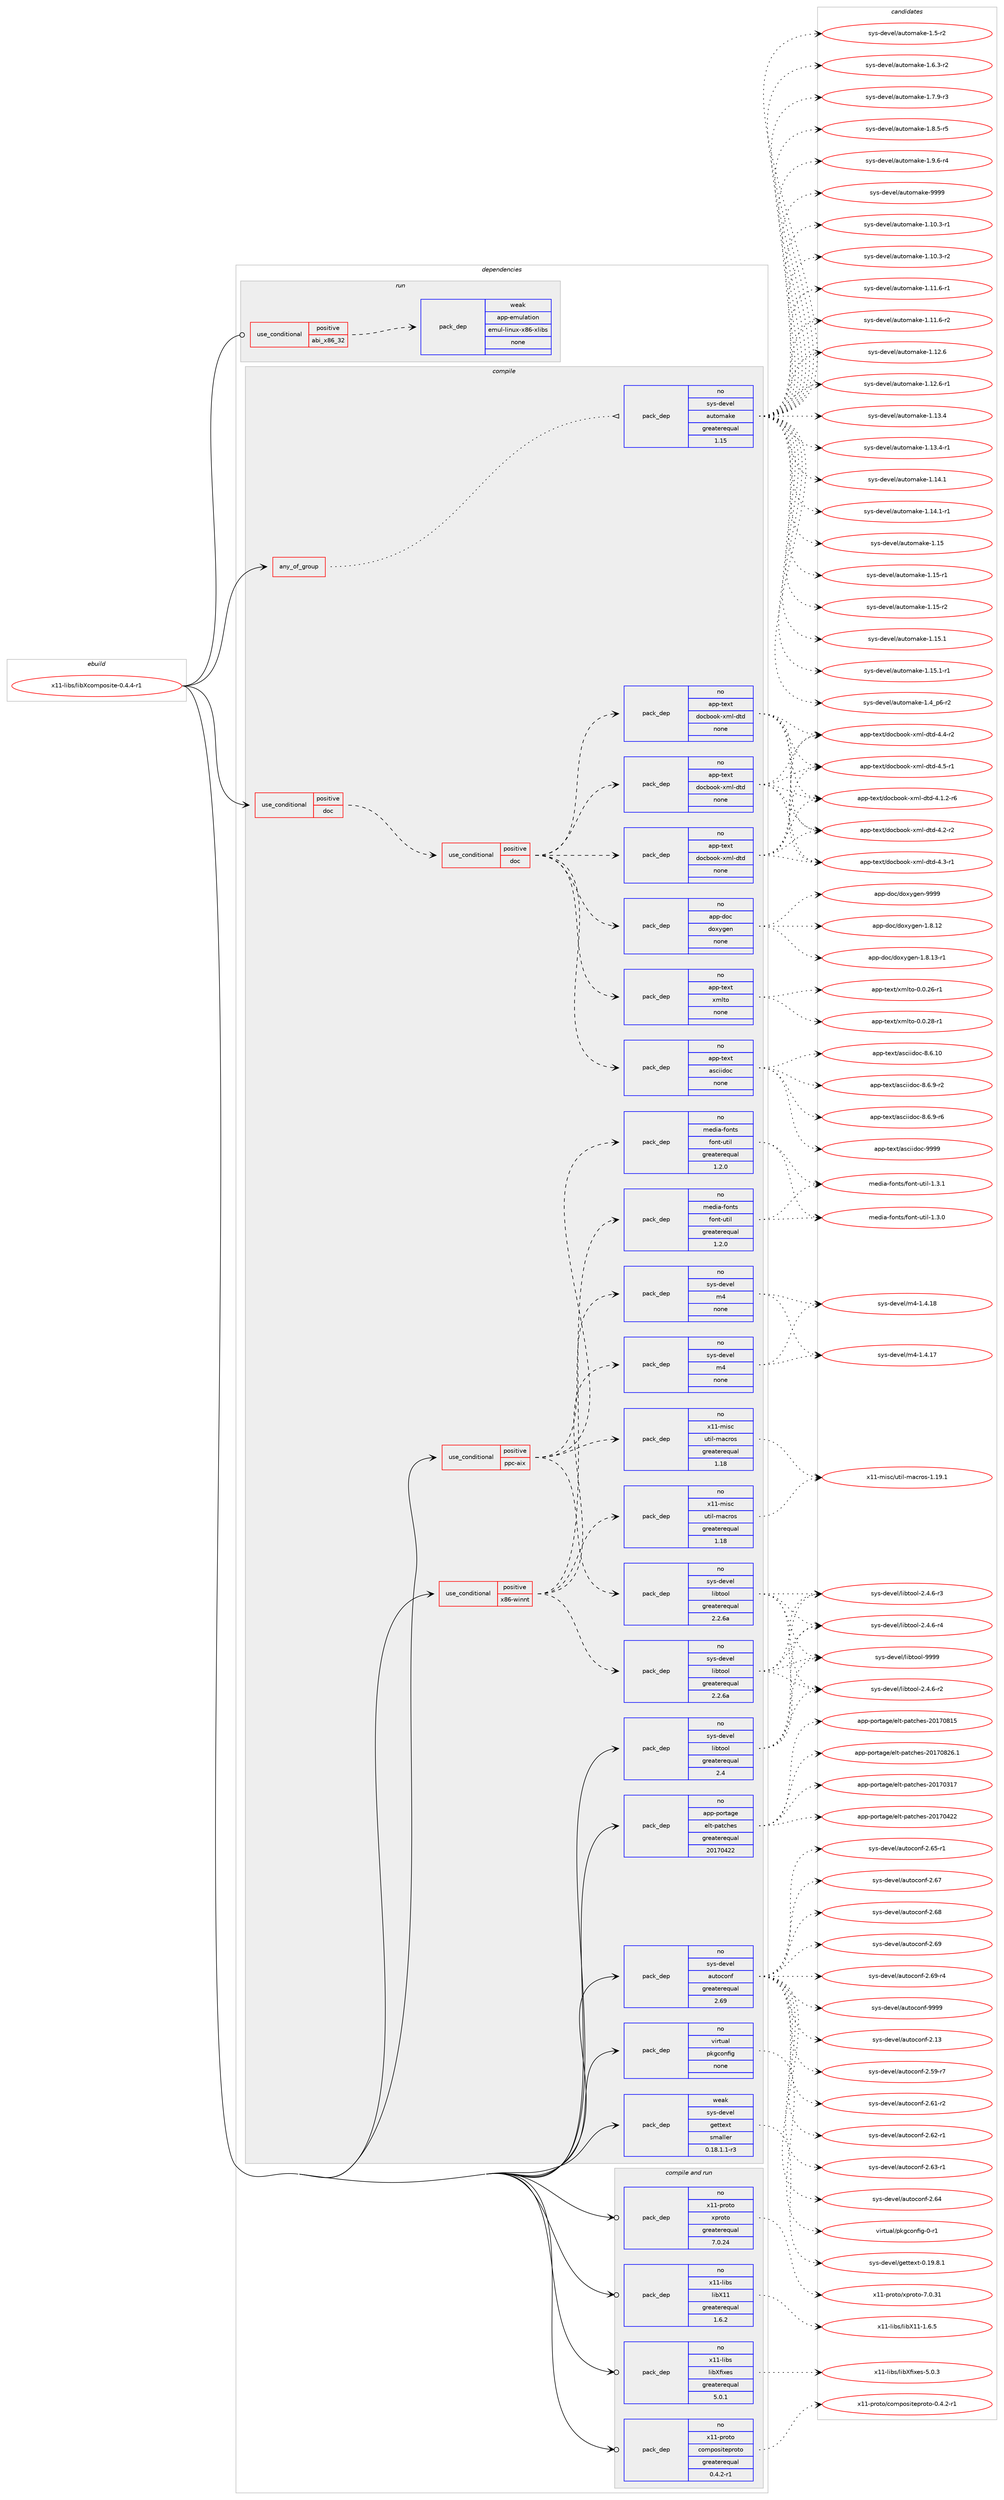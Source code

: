 digraph prolog {

# *************
# Graph options
# *************

newrank=true;
concentrate=true;
compound=true;
graph [rankdir=LR,fontname=Helvetica,fontsize=10,ranksep=1.5];#, ranksep=2.5, nodesep=0.2];
edge  [arrowhead=vee];
node  [fontname=Helvetica,fontsize=10];

# **********
# The ebuild
# **********

subgraph cluster_leftcol {
color=gray;
rank=same;
label=<<i>ebuild</i>>;
id [label="x11-libs/libXcomposite-0.4.4-r1", color=red, width=4, href="../x11-libs/libXcomposite-0.4.4-r1.svg"];
}

# ****************
# The dependencies
# ****************

subgraph cluster_midcol {
color=gray;
label=<<i>dependencies</i>>;
subgraph cluster_compile {
fillcolor="#eeeeee";
style=filled;
label=<<i>compile</i>>;
subgraph any9285 {
dependency517559 [label=<<TABLE BORDER="0" CELLBORDER="1" CELLSPACING="0" CELLPADDING="4"><TR><TD CELLPADDING="10">any_of_group</TD></TR></TABLE>>, shape=none, color=red];subgraph pack385539 {
dependency517560 [label=<<TABLE BORDER="0" CELLBORDER="1" CELLSPACING="0" CELLPADDING="4" WIDTH="220"><TR><TD ROWSPAN="6" CELLPADDING="30">pack_dep</TD></TR><TR><TD WIDTH="110">no</TD></TR><TR><TD>sys-devel</TD></TR><TR><TD>automake</TD></TR><TR><TD>greaterequal</TD></TR><TR><TD>1.15</TD></TR></TABLE>>, shape=none, color=blue];
}
dependency517559:e -> dependency517560:w [weight=20,style="dotted",arrowhead="oinv"];
}
id:e -> dependency517559:w [weight=20,style="solid",arrowhead="vee"];
subgraph cond122396 {
dependency517561 [label=<<TABLE BORDER="0" CELLBORDER="1" CELLSPACING="0" CELLPADDING="4"><TR><TD ROWSPAN="3" CELLPADDING="10">use_conditional</TD></TR><TR><TD>positive</TD></TR><TR><TD>doc</TD></TR></TABLE>>, shape=none, color=red];
subgraph cond122397 {
dependency517562 [label=<<TABLE BORDER="0" CELLBORDER="1" CELLSPACING="0" CELLPADDING="4"><TR><TD ROWSPAN="3" CELLPADDING="10">use_conditional</TD></TR><TR><TD>positive</TD></TR><TR><TD>doc</TD></TR></TABLE>>, shape=none, color=red];
subgraph pack385540 {
dependency517563 [label=<<TABLE BORDER="0" CELLBORDER="1" CELLSPACING="0" CELLPADDING="4" WIDTH="220"><TR><TD ROWSPAN="6" CELLPADDING="30">pack_dep</TD></TR><TR><TD WIDTH="110">no</TD></TR><TR><TD>app-text</TD></TR><TR><TD>asciidoc</TD></TR><TR><TD>none</TD></TR><TR><TD></TD></TR></TABLE>>, shape=none, color=blue];
}
dependency517562:e -> dependency517563:w [weight=20,style="dashed",arrowhead="vee"];
subgraph pack385541 {
dependency517564 [label=<<TABLE BORDER="0" CELLBORDER="1" CELLSPACING="0" CELLPADDING="4" WIDTH="220"><TR><TD ROWSPAN="6" CELLPADDING="30">pack_dep</TD></TR><TR><TD WIDTH="110">no</TD></TR><TR><TD>app-text</TD></TR><TR><TD>xmlto</TD></TR><TR><TD>none</TD></TR><TR><TD></TD></TR></TABLE>>, shape=none, color=blue];
}
dependency517562:e -> dependency517564:w [weight=20,style="dashed",arrowhead="vee"];
subgraph pack385542 {
dependency517565 [label=<<TABLE BORDER="0" CELLBORDER="1" CELLSPACING="0" CELLPADDING="4" WIDTH="220"><TR><TD ROWSPAN="6" CELLPADDING="30">pack_dep</TD></TR><TR><TD WIDTH="110">no</TD></TR><TR><TD>app-doc</TD></TR><TR><TD>doxygen</TD></TR><TR><TD>none</TD></TR><TR><TD></TD></TR></TABLE>>, shape=none, color=blue];
}
dependency517562:e -> dependency517565:w [weight=20,style="dashed",arrowhead="vee"];
subgraph pack385543 {
dependency517566 [label=<<TABLE BORDER="0" CELLBORDER="1" CELLSPACING="0" CELLPADDING="4" WIDTH="220"><TR><TD ROWSPAN="6" CELLPADDING="30">pack_dep</TD></TR><TR><TD WIDTH="110">no</TD></TR><TR><TD>app-text</TD></TR><TR><TD>docbook-xml-dtd</TD></TR><TR><TD>none</TD></TR><TR><TD></TD></TR></TABLE>>, shape=none, color=blue];
}
dependency517562:e -> dependency517566:w [weight=20,style="dashed",arrowhead="vee"];
subgraph pack385544 {
dependency517567 [label=<<TABLE BORDER="0" CELLBORDER="1" CELLSPACING="0" CELLPADDING="4" WIDTH="220"><TR><TD ROWSPAN="6" CELLPADDING="30">pack_dep</TD></TR><TR><TD WIDTH="110">no</TD></TR><TR><TD>app-text</TD></TR><TR><TD>docbook-xml-dtd</TD></TR><TR><TD>none</TD></TR><TR><TD></TD></TR></TABLE>>, shape=none, color=blue];
}
dependency517562:e -> dependency517567:w [weight=20,style="dashed",arrowhead="vee"];
subgraph pack385545 {
dependency517568 [label=<<TABLE BORDER="0" CELLBORDER="1" CELLSPACING="0" CELLPADDING="4" WIDTH="220"><TR><TD ROWSPAN="6" CELLPADDING="30">pack_dep</TD></TR><TR><TD WIDTH="110">no</TD></TR><TR><TD>app-text</TD></TR><TR><TD>docbook-xml-dtd</TD></TR><TR><TD>none</TD></TR><TR><TD></TD></TR></TABLE>>, shape=none, color=blue];
}
dependency517562:e -> dependency517568:w [weight=20,style="dashed",arrowhead="vee"];
}
dependency517561:e -> dependency517562:w [weight=20,style="dashed",arrowhead="vee"];
}
id:e -> dependency517561:w [weight=20,style="solid",arrowhead="vee"];
subgraph cond122398 {
dependency517569 [label=<<TABLE BORDER="0" CELLBORDER="1" CELLSPACING="0" CELLPADDING="4"><TR><TD ROWSPAN="3" CELLPADDING="10">use_conditional</TD></TR><TR><TD>positive</TD></TR><TR><TD>ppc-aix</TD></TR></TABLE>>, shape=none, color=red];
subgraph pack385546 {
dependency517570 [label=<<TABLE BORDER="0" CELLBORDER="1" CELLSPACING="0" CELLPADDING="4" WIDTH="220"><TR><TD ROWSPAN="6" CELLPADDING="30">pack_dep</TD></TR><TR><TD WIDTH="110">no</TD></TR><TR><TD>sys-devel</TD></TR><TR><TD>libtool</TD></TR><TR><TD>greaterequal</TD></TR><TR><TD>2.2.6a</TD></TR></TABLE>>, shape=none, color=blue];
}
dependency517569:e -> dependency517570:w [weight=20,style="dashed",arrowhead="vee"];
subgraph pack385547 {
dependency517571 [label=<<TABLE BORDER="0" CELLBORDER="1" CELLSPACING="0" CELLPADDING="4" WIDTH="220"><TR><TD ROWSPAN="6" CELLPADDING="30">pack_dep</TD></TR><TR><TD WIDTH="110">no</TD></TR><TR><TD>sys-devel</TD></TR><TR><TD>m4</TD></TR><TR><TD>none</TD></TR><TR><TD></TD></TR></TABLE>>, shape=none, color=blue];
}
dependency517569:e -> dependency517571:w [weight=20,style="dashed",arrowhead="vee"];
subgraph pack385548 {
dependency517572 [label=<<TABLE BORDER="0" CELLBORDER="1" CELLSPACING="0" CELLPADDING="4" WIDTH="220"><TR><TD ROWSPAN="6" CELLPADDING="30">pack_dep</TD></TR><TR><TD WIDTH="110">no</TD></TR><TR><TD>x11-misc</TD></TR><TR><TD>util-macros</TD></TR><TR><TD>greaterequal</TD></TR><TR><TD>1.18</TD></TR></TABLE>>, shape=none, color=blue];
}
dependency517569:e -> dependency517572:w [weight=20,style="dashed",arrowhead="vee"];
subgraph pack385549 {
dependency517573 [label=<<TABLE BORDER="0" CELLBORDER="1" CELLSPACING="0" CELLPADDING="4" WIDTH="220"><TR><TD ROWSPAN="6" CELLPADDING="30">pack_dep</TD></TR><TR><TD WIDTH="110">no</TD></TR><TR><TD>media-fonts</TD></TR><TR><TD>font-util</TD></TR><TR><TD>greaterequal</TD></TR><TR><TD>1.2.0</TD></TR></TABLE>>, shape=none, color=blue];
}
dependency517569:e -> dependency517573:w [weight=20,style="dashed",arrowhead="vee"];
}
id:e -> dependency517569:w [weight=20,style="solid",arrowhead="vee"];
subgraph cond122399 {
dependency517574 [label=<<TABLE BORDER="0" CELLBORDER="1" CELLSPACING="0" CELLPADDING="4"><TR><TD ROWSPAN="3" CELLPADDING="10">use_conditional</TD></TR><TR><TD>positive</TD></TR><TR><TD>x86-winnt</TD></TR></TABLE>>, shape=none, color=red];
subgraph pack385550 {
dependency517575 [label=<<TABLE BORDER="0" CELLBORDER="1" CELLSPACING="0" CELLPADDING="4" WIDTH="220"><TR><TD ROWSPAN="6" CELLPADDING="30">pack_dep</TD></TR><TR><TD WIDTH="110">no</TD></TR><TR><TD>sys-devel</TD></TR><TR><TD>libtool</TD></TR><TR><TD>greaterequal</TD></TR><TR><TD>2.2.6a</TD></TR></TABLE>>, shape=none, color=blue];
}
dependency517574:e -> dependency517575:w [weight=20,style="dashed",arrowhead="vee"];
subgraph pack385551 {
dependency517576 [label=<<TABLE BORDER="0" CELLBORDER="1" CELLSPACING="0" CELLPADDING="4" WIDTH="220"><TR><TD ROWSPAN="6" CELLPADDING="30">pack_dep</TD></TR><TR><TD WIDTH="110">no</TD></TR><TR><TD>sys-devel</TD></TR><TR><TD>m4</TD></TR><TR><TD>none</TD></TR><TR><TD></TD></TR></TABLE>>, shape=none, color=blue];
}
dependency517574:e -> dependency517576:w [weight=20,style="dashed",arrowhead="vee"];
subgraph pack385552 {
dependency517577 [label=<<TABLE BORDER="0" CELLBORDER="1" CELLSPACING="0" CELLPADDING="4" WIDTH="220"><TR><TD ROWSPAN="6" CELLPADDING="30">pack_dep</TD></TR><TR><TD WIDTH="110">no</TD></TR><TR><TD>x11-misc</TD></TR><TR><TD>util-macros</TD></TR><TR><TD>greaterequal</TD></TR><TR><TD>1.18</TD></TR></TABLE>>, shape=none, color=blue];
}
dependency517574:e -> dependency517577:w [weight=20,style="dashed",arrowhead="vee"];
subgraph pack385553 {
dependency517578 [label=<<TABLE BORDER="0" CELLBORDER="1" CELLSPACING="0" CELLPADDING="4" WIDTH="220"><TR><TD ROWSPAN="6" CELLPADDING="30">pack_dep</TD></TR><TR><TD WIDTH="110">no</TD></TR><TR><TD>media-fonts</TD></TR><TR><TD>font-util</TD></TR><TR><TD>greaterequal</TD></TR><TR><TD>1.2.0</TD></TR></TABLE>>, shape=none, color=blue];
}
dependency517574:e -> dependency517578:w [weight=20,style="dashed",arrowhead="vee"];
}
id:e -> dependency517574:w [weight=20,style="solid",arrowhead="vee"];
subgraph pack385554 {
dependency517579 [label=<<TABLE BORDER="0" CELLBORDER="1" CELLSPACING="0" CELLPADDING="4" WIDTH="220"><TR><TD ROWSPAN="6" CELLPADDING="30">pack_dep</TD></TR><TR><TD WIDTH="110">no</TD></TR><TR><TD>app-portage</TD></TR><TR><TD>elt-patches</TD></TR><TR><TD>greaterequal</TD></TR><TR><TD>20170422</TD></TR></TABLE>>, shape=none, color=blue];
}
id:e -> dependency517579:w [weight=20,style="solid",arrowhead="vee"];
subgraph pack385555 {
dependency517580 [label=<<TABLE BORDER="0" CELLBORDER="1" CELLSPACING="0" CELLPADDING="4" WIDTH="220"><TR><TD ROWSPAN="6" CELLPADDING="30">pack_dep</TD></TR><TR><TD WIDTH="110">no</TD></TR><TR><TD>sys-devel</TD></TR><TR><TD>autoconf</TD></TR><TR><TD>greaterequal</TD></TR><TR><TD>2.69</TD></TR></TABLE>>, shape=none, color=blue];
}
id:e -> dependency517580:w [weight=20,style="solid",arrowhead="vee"];
subgraph pack385556 {
dependency517581 [label=<<TABLE BORDER="0" CELLBORDER="1" CELLSPACING="0" CELLPADDING="4" WIDTH="220"><TR><TD ROWSPAN="6" CELLPADDING="30">pack_dep</TD></TR><TR><TD WIDTH="110">no</TD></TR><TR><TD>sys-devel</TD></TR><TR><TD>libtool</TD></TR><TR><TD>greaterequal</TD></TR><TR><TD>2.4</TD></TR></TABLE>>, shape=none, color=blue];
}
id:e -> dependency517581:w [weight=20,style="solid",arrowhead="vee"];
subgraph pack385557 {
dependency517582 [label=<<TABLE BORDER="0" CELLBORDER="1" CELLSPACING="0" CELLPADDING="4" WIDTH="220"><TR><TD ROWSPAN="6" CELLPADDING="30">pack_dep</TD></TR><TR><TD WIDTH="110">no</TD></TR><TR><TD>virtual</TD></TR><TR><TD>pkgconfig</TD></TR><TR><TD>none</TD></TR><TR><TD></TD></TR></TABLE>>, shape=none, color=blue];
}
id:e -> dependency517582:w [weight=20,style="solid",arrowhead="vee"];
subgraph pack385558 {
dependency517583 [label=<<TABLE BORDER="0" CELLBORDER="1" CELLSPACING="0" CELLPADDING="4" WIDTH="220"><TR><TD ROWSPAN="6" CELLPADDING="30">pack_dep</TD></TR><TR><TD WIDTH="110">weak</TD></TR><TR><TD>sys-devel</TD></TR><TR><TD>gettext</TD></TR><TR><TD>smaller</TD></TR><TR><TD>0.18.1.1-r3</TD></TR></TABLE>>, shape=none, color=blue];
}
id:e -> dependency517583:w [weight=20,style="solid",arrowhead="vee"];
}
subgraph cluster_compileandrun {
fillcolor="#eeeeee";
style=filled;
label=<<i>compile and run</i>>;
subgraph pack385559 {
dependency517584 [label=<<TABLE BORDER="0" CELLBORDER="1" CELLSPACING="0" CELLPADDING="4" WIDTH="220"><TR><TD ROWSPAN="6" CELLPADDING="30">pack_dep</TD></TR><TR><TD WIDTH="110">no</TD></TR><TR><TD>x11-libs</TD></TR><TR><TD>libX11</TD></TR><TR><TD>greaterequal</TD></TR><TR><TD>1.6.2</TD></TR></TABLE>>, shape=none, color=blue];
}
id:e -> dependency517584:w [weight=20,style="solid",arrowhead="odotvee"];
subgraph pack385560 {
dependency517585 [label=<<TABLE BORDER="0" CELLBORDER="1" CELLSPACING="0" CELLPADDING="4" WIDTH="220"><TR><TD ROWSPAN="6" CELLPADDING="30">pack_dep</TD></TR><TR><TD WIDTH="110">no</TD></TR><TR><TD>x11-libs</TD></TR><TR><TD>libXfixes</TD></TR><TR><TD>greaterequal</TD></TR><TR><TD>5.0.1</TD></TR></TABLE>>, shape=none, color=blue];
}
id:e -> dependency517585:w [weight=20,style="solid",arrowhead="odotvee"];
subgraph pack385561 {
dependency517586 [label=<<TABLE BORDER="0" CELLBORDER="1" CELLSPACING="0" CELLPADDING="4" WIDTH="220"><TR><TD ROWSPAN="6" CELLPADDING="30">pack_dep</TD></TR><TR><TD WIDTH="110">no</TD></TR><TR><TD>x11-proto</TD></TR><TR><TD>compositeproto</TD></TR><TR><TD>greaterequal</TD></TR><TR><TD>0.4.2-r1</TD></TR></TABLE>>, shape=none, color=blue];
}
id:e -> dependency517586:w [weight=20,style="solid",arrowhead="odotvee"];
subgraph pack385562 {
dependency517587 [label=<<TABLE BORDER="0" CELLBORDER="1" CELLSPACING="0" CELLPADDING="4" WIDTH="220"><TR><TD ROWSPAN="6" CELLPADDING="30">pack_dep</TD></TR><TR><TD WIDTH="110">no</TD></TR><TR><TD>x11-proto</TD></TR><TR><TD>xproto</TD></TR><TR><TD>greaterequal</TD></TR><TR><TD>7.0.24</TD></TR></TABLE>>, shape=none, color=blue];
}
id:e -> dependency517587:w [weight=20,style="solid",arrowhead="odotvee"];
}
subgraph cluster_run {
fillcolor="#eeeeee";
style=filled;
label=<<i>run</i>>;
subgraph cond122400 {
dependency517588 [label=<<TABLE BORDER="0" CELLBORDER="1" CELLSPACING="0" CELLPADDING="4"><TR><TD ROWSPAN="3" CELLPADDING="10">use_conditional</TD></TR><TR><TD>positive</TD></TR><TR><TD>abi_x86_32</TD></TR></TABLE>>, shape=none, color=red];
subgraph pack385563 {
dependency517589 [label=<<TABLE BORDER="0" CELLBORDER="1" CELLSPACING="0" CELLPADDING="4" WIDTH="220"><TR><TD ROWSPAN="6" CELLPADDING="30">pack_dep</TD></TR><TR><TD WIDTH="110">weak</TD></TR><TR><TD>app-emulation</TD></TR><TR><TD>emul-linux-x86-xlibs</TD></TR><TR><TD>none</TD></TR><TR><TD></TD></TR></TABLE>>, shape=none, color=blue];
}
dependency517588:e -> dependency517589:w [weight=20,style="dashed",arrowhead="vee"];
}
id:e -> dependency517588:w [weight=20,style="solid",arrowhead="odot"];
}
}

# **************
# The candidates
# **************

subgraph cluster_choices {
rank=same;
color=gray;
label=<<i>candidates</i>>;

subgraph choice385539 {
color=black;
nodesep=1;
choice11512111545100101118101108479711711611110997107101454946494846514511449 [label="sys-devel/automake-1.10.3-r1", color=red, width=4,href="../sys-devel/automake-1.10.3-r1.svg"];
choice11512111545100101118101108479711711611110997107101454946494846514511450 [label="sys-devel/automake-1.10.3-r2", color=red, width=4,href="../sys-devel/automake-1.10.3-r2.svg"];
choice11512111545100101118101108479711711611110997107101454946494946544511449 [label="sys-devel/automake-1.11.6-r1", color=red, width=4,href="../sys-devel/automake-1.11.6-r1.svg"];
choice11512111545100101118101108479711711611110997107101454946494946544511450 [label="sys-devel/automake-1.11.6-r2", color=red, width=4,href="../sys-devel/automake-1.11.6-r2.svg"];
choice1151211154510010111810110847971171161111099710710145494649504654 [label="sys-devel/automake-1.12.6", color=red, width=4,href="../sys-devel/automake-1.12.6.svg"];
choice11512111545100101118101108479711711611110997107101454946495046544511449 [label="sys-devel/automake-1.12.6-r1", color=red, width=4,href="../sys-devel/automake-1.12.6-r1.svg"];
choice1151211154510010111810110847971171161111099710710145494649514652 [label="sys-devel/automake-1.13.4", color=red, width=4,href="../sys-devel/automake-1.13.4.svg"];
choice11512111545100101118101108479711711611110997107101454946495146524511449 [label="sys-devel/automake-1.13.4-r1", color=red, width=4,href="../sys-devel/automake-1.13.4-r1.svg"];
choice1151211154510010111810110847971171161111099710710145494649524649 [label="sys-devel/automake-1.14.1", color=red, width=4,href="../sys-devel/automake-1.14.1.svg"];
choice11512111545100101118101108479711711611110997107101454946495246494511449 [label="sys-devel/automake-1.14.1-r1", color=red, width=4,href="../sys-devel/automake-1.14.1-r1.svg"];
choice115121115451001011181011084797117116111109971071014549464953 [label="sys-devel/automake-1.15", color=red, width=4,href="../sys-devel/automake-1.15.svg"];
choice1151211154510010111810110847971171161111099710710145494649534511449 [label="sys-devel/automake-1.15-r1", color=red, width=4,href="../sys-devel/automake-1.15-r1.svg"];
choice1151211154510010111810110847971171161111099710710145494649534511450 [label="sys-devel/automake-1.15-r2", color=red, width=4,href="../sys-devel/automake-1.15-r2.svg"];
choice1151211154510010111810110847971171161111099710710145494649534649 [label="sys-devel/automake-1.15.1", color=red, width=4,href="../sys-devel/automake-1.15.1.svg"];
choice11512111545100101118101108479711711611110997107101454946495346494511449 [label="sys-devel/automake-1.15.1-r1", color=red, width=4,href="../sys-devel/automake-1.15.1-r1.svg"];
choice115121115451001011181011084797117116111109971071014549465295112544511450 [label="sys-devel/automake-1.4_p6-r2", color=red, width=4,href="../sys-devel/automake-1.4_p6-r2.svg"];
choice11512111545100101118101108479711711611110997107101454946534511450 [label="sys-devel/automake-1.5-r2", color=red, width=4,href="../sys-devel/automake-1.5-r2.svg"];
choice115121115451001011181011084797117116111109971071014549465446514511450 [label="sys-devel/automake-1.6.3-r2", color=red, width=4,href="../sys-devel/automake-1.6.3-r2.svg"];
choice115121115451001011181011084797117116111109971071014549465546574511451 [label="sys-devel/automake-1.7.9-r3", color=red, width=4,href="../sys-devel/automake-1.7.9-r3.svg"];
choice115121115451001011181011084797117116111109971071014549465646534511453 [label="sys-devel/automake-1.8.5-r5", color=red, width=4,href="../sys-devel/automake-1.8.5-r5.svg"];
choice115121115451001011181011084797117116111109971071014549465746544511452 [label="sys-devel/automake-1.9.6-r4", color=red, width=4,href="../sys-devel/automake-1.9.6-r4.svg"];
choice115121115451001011181011084797117116111109971071014557575757 [label="sys-devel/automake-9999", color=red, width=4,href="../sys-devel/automake-9999.svg"];
dependency517560:e -> choice11512111545100101118101108479711711611110997107101454946494846514511449:w [style=dotted,weight="100"];
dependency517560:e -> choice11512111545100101118101108479711711611110997107101454946494846514511450:w [style=dotted,weight="100"];
dependency517560:e -> choice11512111545100101118101108479711711611110997107101454946494946544511449:w [style=dotted,weight="100"];
dependency517560:e -> choice11512111545100101118101108479711711611110997107101454946494946544511450:w [style=dotted,weight="100"];
dependency517560:e -> choice1151211154510010111810110847971171161111099710710145494649504654:w [style=dotted,weight="100"];
dependency517560:e -> choice11512111545100101118101108479711711611110997107101454946495046544511449:w [style=dotted,weight="100"];
dependency517560:e -> choice1151211154510010111810110847971171161111099710710145494649514652:w [style=dotted,weight="100"];
dependency517560:e -> choice11512111545100101118101108479711711611110997107101454946495146524511449:w [style=dotted,weight="100"];
dependency517560:e -> choice1151211154510010111810110847971171161111099710710145494649524649:w [style=dotted,weight="100"];
dependency517560:e -> choice11512111545100101118101108479711711611110997107101454946495246494511449:w [style=dotted,weight="100"];
dependency517560:e -> choice115121115451001011181011084797117116111109971071014549464953:w [style=dotted,weight="100"];
dependency517560:e -> choice1151211154510010111810110847971171161111099710710145494649534511449:w [style=dotted,weight="100"];
dependency517560:e -> choice1151211154510010111810110847971171161111099710710145494649534511450:w [style=dotted,weight="100"];
dependency517560:e -> choice1151211154510010111810110847971171161111099710710145494649534649:w [style=dotted,weight="100"];
dependency517560:e -> choice11512111545100101118101108479711711611110997107101454946495346494511449:w [style=dotted,weight="100"];
dependency517560:e -> choice115121115451001011181011084797117116111109971071014549465295112544511450:w [style=dotted,weight="100"];
dependency517560:e -> choice11512111545100101118101108479711711611110997107101454946534511450:w [style=dotted,weight="100"];
dependency517560:e -> choice115121115451001011181011084797117116111109971071014549465446514511450:w [style=dotted,weight="100"];
dependency517560:e -> choice115121115451001011181011084797117116111109971071014549465546574511451:w [style=dotted,weight="100"];
dependency517560:e -> choice115121115451001011181011084797117116111109971071014549465646534511453:w [style=dotted,weight="100"];
dependency517560:e -> choice115121115451001011181011084797117116111109971071014549465746544511452:w [style=dotted,weight="100"];
dependency517560:e -> choice115121115451001011181011084797117116111109971071014557575757:w [style=dotted,weight="100"];
}
subgraph choice385540 {
color=black;
nodesep=1;
choice97112112451161011201164797115991051051001119945564654464948 [label="app-text/asciidoc-8.6.10", color=red, width=4,href="../app-text/asciidoc-8.6.10.svg"];
choice9711211245116101120116479711599105105100111994556465446574511450 [label="app-text/asciidoc-8.6.9-r2", color=red, width=4,href="../app-text/asciidoc-8.6.9-r2.svg"];
choice9711211245116101120116479711599105105100111994556465446574511454 [label="app-text/asciidoc-8.6.9-r6", color=red, width=4,href="../app-text/asciidoc-8.6.9-r6.svg"];
choice9711211245116101120116479711599105105100111994557575757 [label="app-text/asciidoc-9999", color=red, width=4,href="../app-text/asciidoc-9999.svg"];
dependency517563:e -> choice97112112451161011201164797115991051051001119945564654464948:w [style=dotted,weight="100"];
dependency517563:e -> choice9711211245116101120116479711599105105100111994556465446574511450:w [style=dotted,weight="100"];
dependency517563:e -> choice9711211245116101120116479711599105105100111994556465446574511454:w [style=dotted,weight="100"];
dependency517563:e -> choice9711211245116101120116479711599105105100111994557575757:w [style=dotted,weight="100"];
}
subgraph choice385541 {
color=black;
nodesep=1;
choice971121124511610112011647120109108116111454846484650544511449 [label="app-text/xmlto-0.0.26-r1", color=red, width=4,href="../app-text/xmlto-0.0.26-r1.svg"];
choice971121124511610112011647120109108116111454846484650564511449 [label="app-text/xmlto-0.0.28-r1", color=red, width=4,href="../app-text/xmlto-0.0.28-r1.svg"];
dependency517564:e -> choice971121124511610112011647120109108116111454846484650544511449:w [style=dotted,weight="100"];
dependency517564:e -> choice971121124511610112011647120109108116111454846484650564511449:w [style=dotted,weight="100"];
}
subgraph choice385542 {
color=black;
nodesep=1;
choice9711211245100111994710011112012110310111045494656464950 [label="app-doc/doxygen-1.8.12", color=red, width=4,href="../app-doc/doxygen-1.8.12.svg"];
choice97112112451001119947100111120121103101110454946564649514511449 [label="app-doc/doxygen-1.8.13-r1", color=red, width=4,href="../app-doc/doxygen-1.8.13-r1.svg"];
choice971121124510011199471001111201211031011104557575757 [label="app-doc/doxygen-9999", color=red, width=4,href="../app-doc/doxygen-9999.svg"];
dependency517565:e -> choice9711211245100111994710011112012110310111045494656464950:w [style=dotted,weight="100"];
dependency517565:e -> choice97112112451001119947100111120121103101110454946564649514511449:w [style=dotted,weight="100"];
dependency517565:e -> choice971121124510011199471001111201211031011104557575757:w [style=dotted,weight="100"];
}
subgraph choice385543 {
color=black;
nodesep=1;
choice971121124511610112011647100111999811111110745120109108451001161004552464946504511454 [label="app-text/docbook-xml-dtd-4.1.2-r6", color=red, width=4,href="../app-text/docbook-xml-dtd-4.1.2-r6.svg"];
choice97112112451161011201164710011199981111111074512010910845100116100455246504511450 [label="app-text/docbook-xml-dtd-4.2-r2", color=red, width=4,href="../app-text/docbook-xml-dtd-4.2-r2.svg"];
choice97112112451161011201164710011199981111111074512010910845100116100455246514511449 [label="app-text/docbook-xml-dtd-4.3-r1", color=red, width=4,href="../app-text/docbook-xml-dtd-4.3-r1.svg"];
choice97112112451161011201164710011199981111111074512010910845100116100455246524511450 [label="app-text/docbook-xml-dtd-4.4-r2", color=red, width=4,href="../app-text/docbook-xml-dtd-4.4-r2.svg"];
choice97112112451161011201164710011199981111111074512010910845100116100455246534511449 [label="app-text/docbook-xml-dtd-4.5-r1", color=red, width=4,href="../app-text/docbook-xml-dtd-4.5-r1.svg"];
dependency517566:e -> choice971121124511610112011647100111999811111110745120109108451001161004552464946504511454:w [style=dotted,weight="100"];
dependency517566:e -> choice97112112451161011201164710011199981111111074512010910845100116100455246504511450:w [style=dotted,weight="100"];
dependency517566:e -> choice97112112451161011201164710011199981111111074512010910845100116100455246514511449:w [style=dotted,weight="100"];
dependency517566:e -> choice97112112451161011201164710011199981111111074512010910845100116100455246524511450:w [style=dotted,weight="100"];
dependency517566:e -> choice97112112451161011201164710011199981111111074512010910845100116100455246534511449:w [style=dotted,weight="100"];
}
subgraph choice385544 {
color=black;
nodesep=1;
choice971121124511610112011647100111999811111110745120109108451001161004552464946504511454 [label="app-text/docbook-xml-dtd-4.1.2-r6", color=red, width=4,href="../app-text/docbook-xml-dtd-4.1.2-r6.svg"];
choice97112112451161011201164710011199981111111074512010910845100116100455246504511450 [label="app-text/docbook-xml-dtd-4.2-r2", color=red, width=4,href="../app-text/docbook-xml-dtd-4.2-r2.svg"];
choice97112112451161011201164710011199981111111074512010910845100116100455246514511449 [label="app-text/docbook-xml-dtd-4.3-r1", color=red, width=4,href="../app-text/docbook-xml-dtd-4.3-r1.svg"];
choice97112112451161011201164710011199981111111074512010910845100116100455246524511450 [label="app-text/docbook-xml-dtd-4.4-r2", color=red, width=4,href="../app-text/docbook-xml-dtd-4.4-r2.svg"];
choice97112112451161011201164710011199981111111074512010910845100116100455246534511449 [label="app-text/docbook-xml-dtd-4.5-r1", color=red, width=4,href="../app-text/docbook-xml-dtd-4.5-r1.svg"];
dependency517567:e -> choice971121124511610112011647100111999811111110745120109108451001161004552464946504511454:w [style=dotted,weight="100"];
dependency517567:e -> choice97112112451161011201164710011199981111111074512010910845100116100455246504511450:w [style=dotted,weight="100"];
dependency517567:e -> choice97112112451161011201164710011199981111111074512010910845100116100455246514511449:w [style=dotted,weight="100"];
dependency517567:e -> choice97112112451161011201164710011199981111111074512010910845100116100455246524511450:w [style=dotted,weight="100"];
dependency517567:e -> choice97112112451161011201164710011199981111111074512010910845100116100455246534511449:w [style=dotted,weight="100"];
}
subgraph choice385545 {
color=black;
nodesep=1;
choice971121124511610112011647100111999811111110745120109108451001161004552464946504511454 [label="app-text/docbook-xml-dtd-4.1.2-r6", color=red, width=4,href="../app-text/docbook-xml-dtd-4.1.2-r6.svg"];
choice97112112451161011201164710011199981111111074512010910845100116100455246504511450 [label="app-text/docbook-xml-dtd-4.2-r2", color=red, width=4,href="../app-text/docbook-xml-dtd-4.2-r2.svg"];
choice97112112451161011201164710011199981111111074512010910845100116100455246514511449 [label="app-text/docbook-xml-dtd-4.3-r1", color=red, width=4,href="../app-text/docbook-xml-dtd-4.3-r1.svg"];
choice97112112451161011201164710011199981111111074512010910845100116100455246524511450 [label="app-text/docbook-xml-dtd-4.4-r2", color=red, width=4,href="../app-text/docbook-xml-dtd-4.4-r2.svg"];
choice97112112451161011201164710011199981111111074512010910845100116100455246534511449 [label="app-text/docbook-xml-dtd-4.5-r1", color=red, width=4,href="../app-text/docbook-xml-dtd-4.5-r1.svg"];
dependency517568:e -> choice971121124511610112011647100111999811111110745120109108451001161004552464946504511454:w [style=dotted,weight="100"];
dependency517568:e -> choice97112112451161011201164710011199981111111074512010910845100116100455246504511450:w [style=dotted,weight="100"];
dependency517568:e -> choice97112112451161011201164710011199981111111074512010910845100116100455246514511449:w [style=dotted,weight="100"];
dependency517568:e -> choice97112112451161011201164710011199981111111074512010910845100116100455246524511450:w [style=dotted,weight="100"];
dependency517568:e -> choice97112112451161011201164710011199981111111074512010910845100116100455246534511449:w [style=dotted,weight="100"];
}
subgraph choice385546 {
color=black;
nodesep=1;
choice1151211154510010111810110847108105981161111111084550465246544511450 [label="sys-devel/libtool-2.4.6-r2", color=red, width=4,href="../sys-devel/libtool-2.4.6-r2.svg"];
choice1151211154510010111810110847108105981161111111084550465246544511451 [label="sys-devel/libtool-2.4.6-r3", color=red, width=4,href="../sys-devel/libtool-2.4.6-r3.svg"];
choice1151211154510010111810110847108105981161111111084550465246544511452 [label="sys-devel/libtool-2.4.6-r4", color=red, width=4,href="../sys-devel/libtool-2.4.6-r4.svg"];
choice1151211154510010111810110847108105981161111111084557575757 [label="sys-devel/libtool-9999", color=red, width=4,href="../sys-devel/libtool-9999.svg"];
dependency517570:e -> choice1151211154510010111810110847108105981161111111084550465246544511450:w [style=dotted,weight="100"];
dependency517570:e -> choice1151211154510010111810110847108105981161111111084550465246544511451:w [style=dotted,weight="100"];
dependency517570:e -> choice1151211154510010111810110847108105981161111111084550465246544511452:w [style=dotted,weight="100"];
dependency517570:e -> choice1151211154510010111810110847108105981161111111084557575757:w [style=dotted,weight="100"];
}
subgraph choice385547 {
color=black;
nodesep=1;
choice11512111545100101118101108471095245494652464955 [label="sys-devel/m4-1.4.17", color=red, width=4,href="../sys-devel/m4-1.4.17.svg"];
choice11512111545100101118101108471095245494652464956 [label="sys-devel/m4-1.4.18", color=red, width=4,href="../sys-devel/m4-1.4.18.svg"];
dependency517571:e -> choice11512111545100101118101108471095245494652464955:w [style=dotted,weight="100"];
dependency517571:e -> choice11512111545100101118101108471095245494652464956:w [style=dotted,weight="100"];
}
subgraph choice385548 {
color=black;
nodesep=1;
choice120494945109105115994711711610510845109979911411111545494649574649 [label="x11-misc/util-macros-1.19.1", color=red, width=4,href="../x11-misc/util-macros-1.19.1.svg"];
dependency517572:e -> choice120494945109105115994711711610510845109979911411111545494649574649:w [style=dotted,weight="100"];
}
subgraph choice385549 {
color=black;
nodesep=1;
choice10910110010597451021111101161154710211111011645117116105108454946514648 [label="media-fonts/font-util-1.3.0", color=red, width=4,href="../media-fonts/font-util-1.3.0.svg"];
choice10910110010597451021111101161154710211111011645117116105108454946514649 [label="media-fonts/font-util-1.3.1", color=red, width=4,href="../media-fonts/font-util-1.3.1.svg"];
dependency517573:e -> choice10910110010597451021111101161154710211111011645117116105108454946514648:w [style=dotted,weight="100"];
dependency517573:e -> choice10910110010597451021111101161154710211111011645117116105108454946514649:w [style=dotted,weight="100"];
}
subgraph choice385550 {
color=black;
nodesep=1;
choice1151211154510010111810110847108105981161111111084550465246544511450 [label="sys-devel/libtool-2.4.6-r2", color=red, width=4,href="../sys-devel/libtool-2.4.6-r2.svg"];
choice1151211154510010111810110847108105981161111111084550465246544511451 [label="sys-devel/libtool-2.4.6-r3", color=red, width=4,href="../sys-devel/libtool-2.4.6-r3.svg"];
choice1151211154510010111810110847108105981161111111084550465246544511452 [label="sys-devel/libtool-2.4.6-r4", color=red, width=4,href="../sys-devel/libtool-2.4.6-r4.svg"];
choice1151211154510010111810110847108105981161111111084557575757 [label="sys-devel/libtool-9999", color=red, width=4,href="../sys-devel/libtool-9999.svg"];
dependency517575:e -> choice1151211154510010111810110847108105981161111111084550465246544511450:w [style=dotted,weight="100"];
dependency517575:e -> choice1151211154510010111810110847108105981161111111084550465246544511451:w [style=dotted,weight="100"];
dependency517575:e -> choice1151211154510010111810110847108105981161111111084550465246544511452:w [style=dotted,weight="100"];
dependency517575:e -> choice1151211154510010111810110847108105981161111111084557575757:w [style=dotted,weight="100"];
}
subgraph choice385551 {
color=black;
nodesep=1;
choice11512111545100101118101108471095245494652464955 [label="sys-devel/m4-1.4.17", color=red, width=4,href="../sys-devel/m4-1.4.17.svg"];
choice11512111545100101118101108471095245494652464956 [label="sys-devel/m4-1.4.18", color=red, width=4,href="../sys-devel/m4-1.4.18.svg"];
dependency517576:e -> choice11512111545100101118101108471095245494652464955:w [style=dotted,weight="100"];
dependency517576:e -> choice11512111545100101118101108471095245494652464956:w [style=dotted,weight="100"];
}
subgraph choice385552 {
color=black;
nodesep=1;
choice120494945109105115994711711610510845109979911411111545494649574649 [label="x11-misc/util-macros-1.19.1", color=red, width=4,href="../x11-misc/util-macros-1.19.1.svg"];
dependency517577:e -> choice120494945109105115994711711610510845109979911411111545494649574649:w [style=dotted,weight="100"];
}
subgraph choice385553 {
color=black;
nodesep=1;
choice10910110010597451021111101161154710211111011645117116105108454946514648 [label="media-fonts/font-util-1.3.0", color=red, width=4,href="../media-fonts/font-util-1.3.0.svg"];
choice10910110010597451021111101161154710211111011645117116105108454946514649 [label="media-fonts/font-util-1.3.1", color=red, width=4,href="../media-fonts/font-util-1.3.1.svg"];
dependency517578:e -> choice10910110010597451021111101161154710211111011645117116105108454946514648:w [style=dotted,weight="100"];
dependency517578:e -> choice10910110010597451021111101161154710211111011645117116105108454946514649:w [style=dotted,weight="100"];
}
subgraph choice385554 {
color=black;
nodesep=1;
choice97112112451121111141169710310147101108116451129711699104101115455048495548514955 [label="app-portage/elt-patches-20170317", color=red, width=4,href="../app-portage/elt-patches-20170317.svg"];
choice97112112451121111141169710310147101108116451129711699104101115455048495548525050 [label="app-portage/elt-patches-20170422", color=red, width=4,href="../app-portage/elt-patches-20170422.svg"];
choice97112112451121111141169710310147101108116451129711699104101115455048495548564953 [label="app-portage/elt-patches-20170815", color=red, width=4,href="../app-portage/elt-patches-20170815.svg"];
choice971121124511211111411697103101471011081164511297116991041011154550484955485650544649 [label="app-portage/elt-patches-20170826.1", color=red, width=4,href="../app-portage/elt-patches-20170826.1.svg"];
dependency517579:e -> choice97112112451121111141169710310147101108116451129711699104101115455048495548514955:w [style=dotted,weight="100"];
dependency517579:e -> choice97112112451121111141169710310147101108116451129711699104101115455048495548525050:w [style=dotted,weight="100"];
dependency517579:e -> choice97112112451121111141169710310147101108116451129711699104101115455048495548564953:w [style=dotted,weight="100"];
dependency517579:e -> choice971121124511211111411697103101471011081164511297116991041011154550484955485650544649:w [style=dotted,weight="100"];
}
subgraph choice385555 {
color=black;
nodesep=1;
choice115121115451001011181011084797117116111991111101024550464951 [label="sys-devel/autoconf-2.13", color=red, width=4,href="../sys-devel/autoconf-2.13.svg"];
choice1151211154510010111810110847971171161119911111010245504653574511455 [label="sys-devel/autoconf-2.59-r7", color=red, width=4,href="../sys-devel/autoconf-2.59-r7.svg"];
choice1151211154510010111810110847971171161119911111010245504654494511450 [label="sys-devel/autoconf-2.61-r2", color=red, width=4,href="../sys-devel/autoconf-2.61-r2.svg"];
choice1151211154510010111810110847971171161119911111010245504654504511449 [label="sys-devel/autoconf-2.62-r1", color=red, width=4,href="../sys-devel/autoconf-2.62-r1.svg"];
choice1151211154510010111810110847971171161119911111010245504654514511449 [label="sys-devel/autoconf-2.63-r1", color=red, width=4,href="../sys-devel/autoconf-2.63-r1.svg"];
choice115121115451001011181011084797117116111991111101024550465452 [label="sys-devel/autoconf-2.64", color=red, width=4,href="../sys-devel/autoconf-2.64.svg"];
choice1151211154510010111810110847971171161119911111010245504654534511449 [label="sys-devel/autoconf-2.65-r1", color=red, width=4,href="../sys-devel/autoconf-2.65-r1.svg"];
choice115121115451001011181011084797117116111991111101024550465455 [label="sys-devel/autoconf-2.67", color=red, width=4,href="../sys-devel/autoconf-2.67.svg"];
choice115121115451001011181011084797117116111991111101024550465456 [label="sys-devel/autoconf-2.68", color=red, width=4,href="../sys-devel/autoconf-2.68.svg"];
choice115121115451001011181011084797117116111991111101024550465457 [label="sys-devel/autoconf-2.69", color=red, width=4,href="../sys-devel/autoconf-2.69.svg"];
choice1151211154510010111810110847971171161119911111010245504654574511452 [label="sys-devel/autoconf-2.69-r4", color=red, width=4,href="../sys-devel/autoconf-2.69-r4.svg"];
choice115121115451001011181011084797117116111991111101024557575757 [label="sys-devel/autoconf-9999", color=red, width=4,href="../sys-devel/autoconf-9999.svg"];
dependency517580:e -> choice115121115451001011181011084797117116111991111101024550464951:w [style=dotted,weight="100"];
dependency517580:e -> choice1151211154510010111810110847971171161119911111010245504653574511455:w [style=dotted,weight="100"];
dependency517580:e -> choice1151211154510010111810110847971171161119911111010245504654494511450:w [style=dotted,weight="100"];
dependency517580:e -> choice1151211154510010111810110847971171161119911111010245504654504511449:w [style=dotted,weight="100"];
dependency517580:e -> choice1151211154510010111810110847971171161119911111010245504654514511449:w [style=dotted,weight="100"];
dependency517580:e -> choice115121115451001011181011084797117116111991111101024550465452:w [style=dotted,weight="100"];
dependency517580:e -> choice1151211154510010111810110847971171161119911111010245504654534511449:w [style=dotted,weight="100"];
dependency517580:e -> choice115121115451001011181011084797117116111991111101024550465455:w [style=dotted,weight="100"];
dependency517580:e -> choice115121115451001011181011084797117116111991111101024550465456:w [style=dotted,weight="100"];
dependency517580:e -> choice115121115451001011181011084797117116111991111101024550465457:w [style=dotted,weight="100"];
dependency517580:e -> choice1151211154510010111810110847971171161119911111010245504654574511452:w [style=dotted,weight="100"];
dependency517580:e -> choice115121115451001011181011084797117116111991111101024557575757:w [style=dotted,weight="100"];
}
subgraph choice385556 {
color=black;
nodesep=1;
choice1151211154510010111810110847108105981161111111084550465246544511450 [label="sys-devel/libtool-2.4.6-r2", color=red, width=4,href="../sys-devel/libtool-2.4.6-r2.svg"];
choice1151211154510010111810110847108105981161111111084550465246544511451 [label="sys-devel/libtool-2.4.6-r3", color=red, width=4,href="../sys-devel/libtool-2.4.6-r3.svg"];
choice1151211154510010111810110847108105981161111111084550465246544511452 [label="sys-devel/libtool-2.4.6-r4", color=red, width=4,href="../sys-devel/libtool-2.4.6-r4.svg"];
choice1151211154510010111810110847108105981161111111084557575757 [label="sys-devel/libtool-9999", color=red, width=4,href="../sys-devel/libtool-9999.svg"];
dependency517581:e -> choice1151211154510010111810110847108105981161111111084550465246544511450:w [style=dotted,weight="100"];
dependency517581:e -> choice1151211154510010111810110847108105981161111111084550465246544511451:w [style=dotted,weight="100"];
dependency517581:e -> choice1151211154510010111810110847108105981161111111084550465246544511452:w [style=dotted,weight="100"];
dependency517581:e -> choice1151211154510010111810110847108105981161111111084557575757:w [style=dotted,weight="100"];
}
subgraph choice385557 {
color=black;
nodesep=1;
choice11810511411611797108471121071039911111010210510345484511449 [label="virtual/pkgconfig-0-r1", color=red, width=4,href="../virtual/pkgconfig-0-r1.svg"];
dependency517582:e -> choice11810511411611797108471121071039911111010210510345484511449:w [style=dotted,weight="100"];
}
subgraph choice385558 {
color=black;
nodesep=1;
choice1151211154510010111810110847103101116116101120116454846495746564649 [label="sys-devel/gettext-0.19.8.1", color=red, width=4,href="../sys-devel/gettext-0.19.8.1.svg"];
dependency517583:e -> choice1151211154510010111810110847103101116116101120116454846495746564649:w [style=dotted,weight="100"];
}
subgraph choice385559 {
color=black;
nodesep=1;
choice120494945108105981154710810598884949454946544653 [label="x11-libs/libX11-1.6.5", color=red, width=4,href="../x11-libs/libX11-1.6.5.svg"];
dependency517584:e -> choice120494945108105981154710810598884949454946544653:w [style=dotted,weight="100"];
}
subgraph choice385560 {
color=black;
nodesep=1;
choice12049494510810598115471081059888102105120101115455346484651 [label="x11-libs/libXfixes-5.0.3", color=red, width=4,href="../x11-libs/libXfixes-5.0.3.svg"];
dependency517585:e -> choice12049494510810598115471081059888102105120101115455346484651:w [style=dotted,weight="100"];
}
subgraph choice385561 {
color=black;
nodesep=1;
choice12049494511211411111611147991111091121111151051161011121141111161114548465246504511449 [label="x11-proto/compositeproto-0.4.2-r1", color=red, width=4,href="../x11-proto/compositeproto-0.4.2-r1.svg"];
dependency517586:e -> choice12049494511211411111611147991111091121111151051161011121141111161114548465246504511449:w [style=dotted,weight="100"];
}
subgraph choice385562 {
color=black;
nodesep=1;
choice1204949451121141111161114712011211411111611145554648465149 [label="x11-proto/xproto-7.0.31", color=red, width=4,href="../x11-proto/xproto-7.0.31.svg"];
dependency517587:e -> choice1204949451121141111161114712011211411111611145554648465149:w [style=dotted,weight="100"];
}
subgraph choice385563 {
color=black;
nodesep=1;
}
}

}
